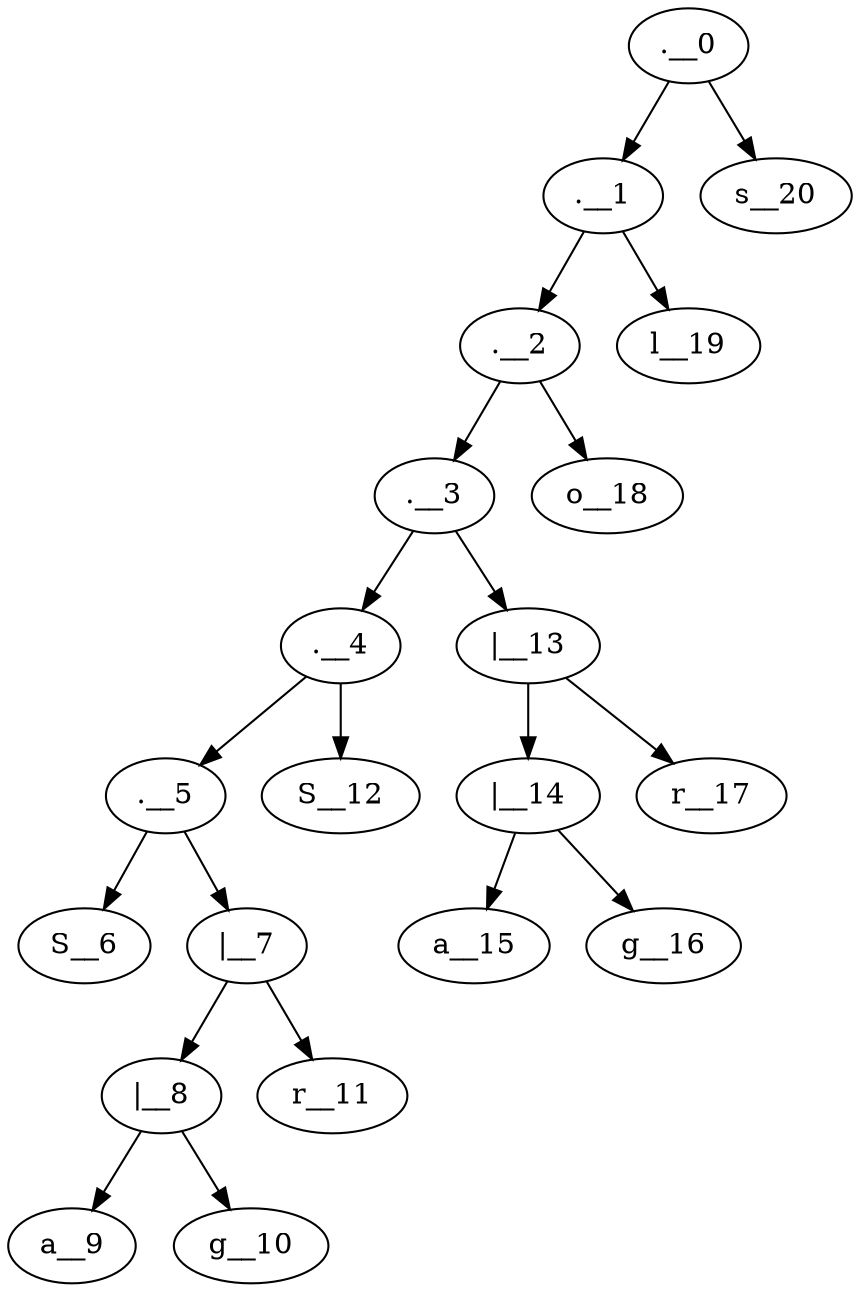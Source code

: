 digraph {
	".__0"->".__1"
	".__1"->".__2"
	".__2"->".__3"
	".__3"->".__4"
	".__4"->".__5"
	".__5"->"S__6"
	".__5"->"|__7"
	"|__7"->"|__8"
	"|__8"->"a__9"
	"|__8"->"g__10"
	"|__7"->"r__11"
	".__4"->"S__12"
	".__3"->"|__13"
	"|__13"->"|__14"
	"|__14"->"a__15"
	"|__14"->"g__16"
	"|__13"->"r__17"
	".__2"->"o__18"
	".__1"->"l__19"
	".__0"->"s__20"
}
